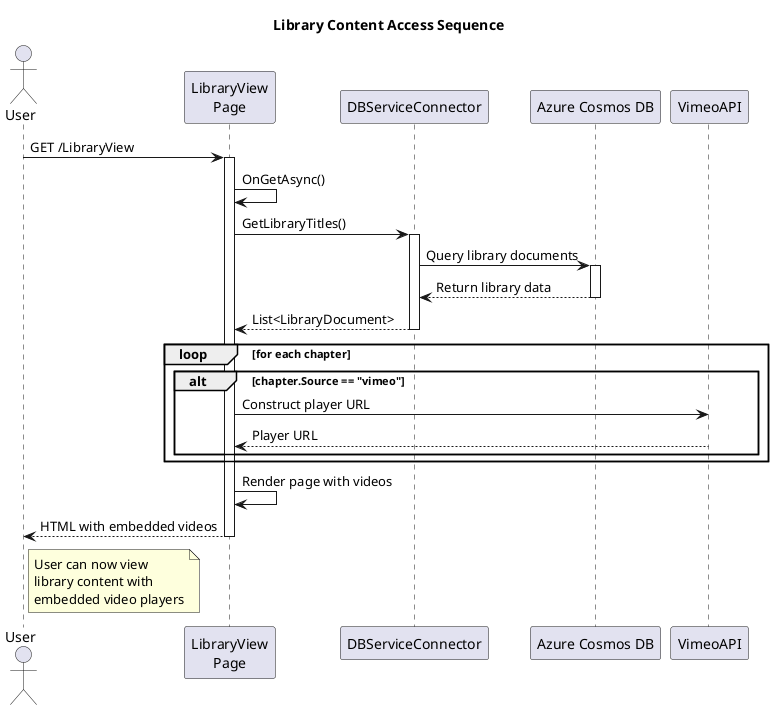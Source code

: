 @startuml sq-library-access


title Library Content Access Sequence

actor User
participant "LibraryView\nPage" as LV
participant "DBServiceConnector" as DB
participant "Azure Cosmos DB" as CosmosDB
participant "VimeoAPI" as Vimeo

User -> LV: GET /LibraryView
activate LV

LV -> LV: OnGetAsync()
LV -> DB: GetLibraryTitles()
activate DB

DB -> CosmosDB: Query library documents
activate CosmosDB
CosmosDB --> DB: Return library data
deactivate CosmosDB

DB --> LV: List<LibraryDocument>
deactivate DB

loop for each chapter
  alt chapter.Source == "vimeo"
    LV -> Vimeo: Construct player URL
    Vimeo --> LV: Player URL
  end
end

LV -> LV: Render page with videos
LV --> User: HTML with embedded videos
deactivate LV

note right of User
  User can now view
  library content with
  embedded video players
end note

@enduml

